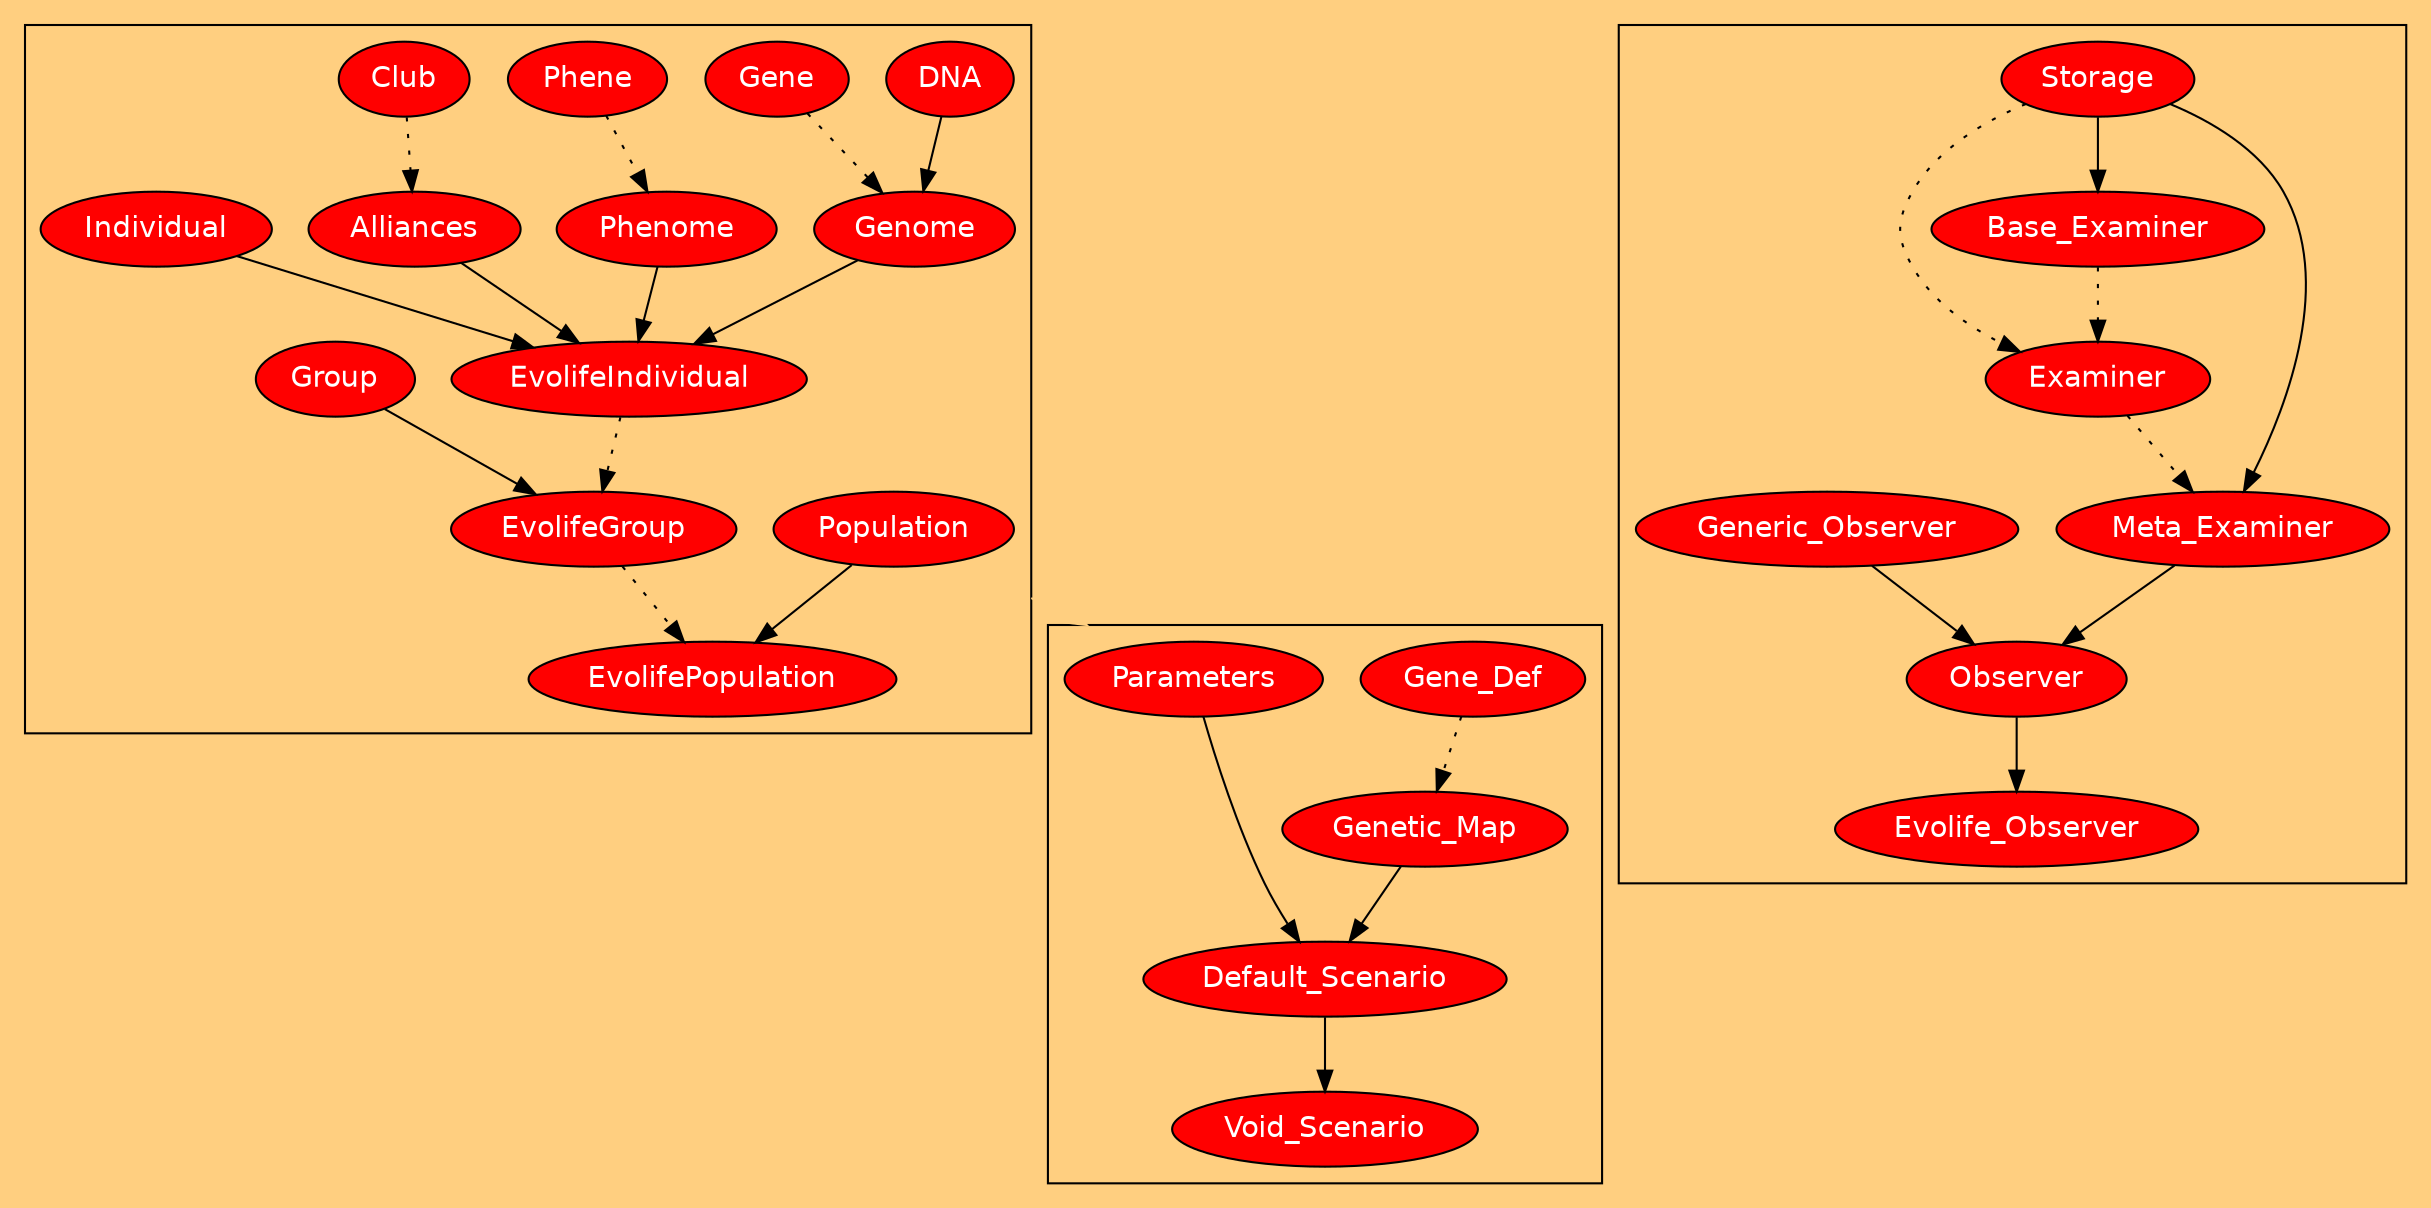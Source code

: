 digraph Evolife {
bgcolor="#FFCF80";
compound=true
node  [shape=ellipse,style=filled,fillcolor="Red",fontname=Helvetica,fontcolor=White]; 
subgraph clusterEcology { 
	DNA -> Genome -> EvolifeIndividual; 
	Phenome -> EvolifeIndividual; 
	Alliances -> EvolifeIndividual; 
	Gene; Phene; Club;
	Individual -> EvolifeIndividual;
	Club -> Alliances [style=dotted];
	Phene -> Phenome [style=dotted];
	Gene -> Genome [style=dotted];
	EvolifeIndividual -> EvolifeGroup -> EvolifePopulation [style=dotted];
	Group -> EvolifeGroup;
	Population -> EvolifePopulation;
	}
subgraph clusterScenario { 
	Gene_Def; 
	Genetic_Map -> Default_Scenario; 
	Parameters -> Default_Scenario -> Void_Scenario
	{rank=same; Parameters; Gene_Def}
	Gene_Def -> Genetic_Map [style=dotted];
	}
subgraph clusterObserver { 
	Examiner; 
	Storage -> Meta_Examiner -> Observer
	Generic_Observer -> Observer
	Observer -> Evolife_Observer
	Storage -> Examiner [style=dotted];
	Examiner -> Meta_Examiner [style=dotted];
	Storage -> Base_Examiner; 
	Base_Examiner -> Examiner [style=dotted];
	}
Population -> Parameters [ltail=clusterEcology, lhead=clusterScenario, color="#FFCF80"];
}
